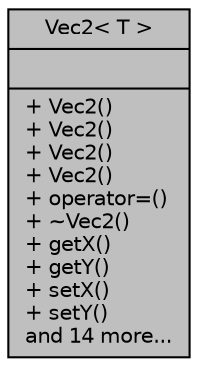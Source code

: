 digraph "Vec2&lt; T &gt;"
{
 // INTERACTIVE_SVG=YES
 // LATEX_PDF_SIZE
  edge [fontname="Helvetica",fontsize="10",labelfontname="Helvetica",labelfontsize="10"];
  node [fontname="Helvetica",fontsize="10",shape=record];
  Node1 [label="{Vec2\< T \>\n||+ Vec2()\l+ Vec2()\l+ Vec2()\l+ Vec2()\l+ operator=()\l+ ~Vec2()\l+ getX()\l+ getY()\l+ setX()\l+ setY()\land 14 more...\l}",height=0.2,width=0.4,color="black", fillcolor="grey75", style="filled", fontcolor="black",tooltip=" "];
}
